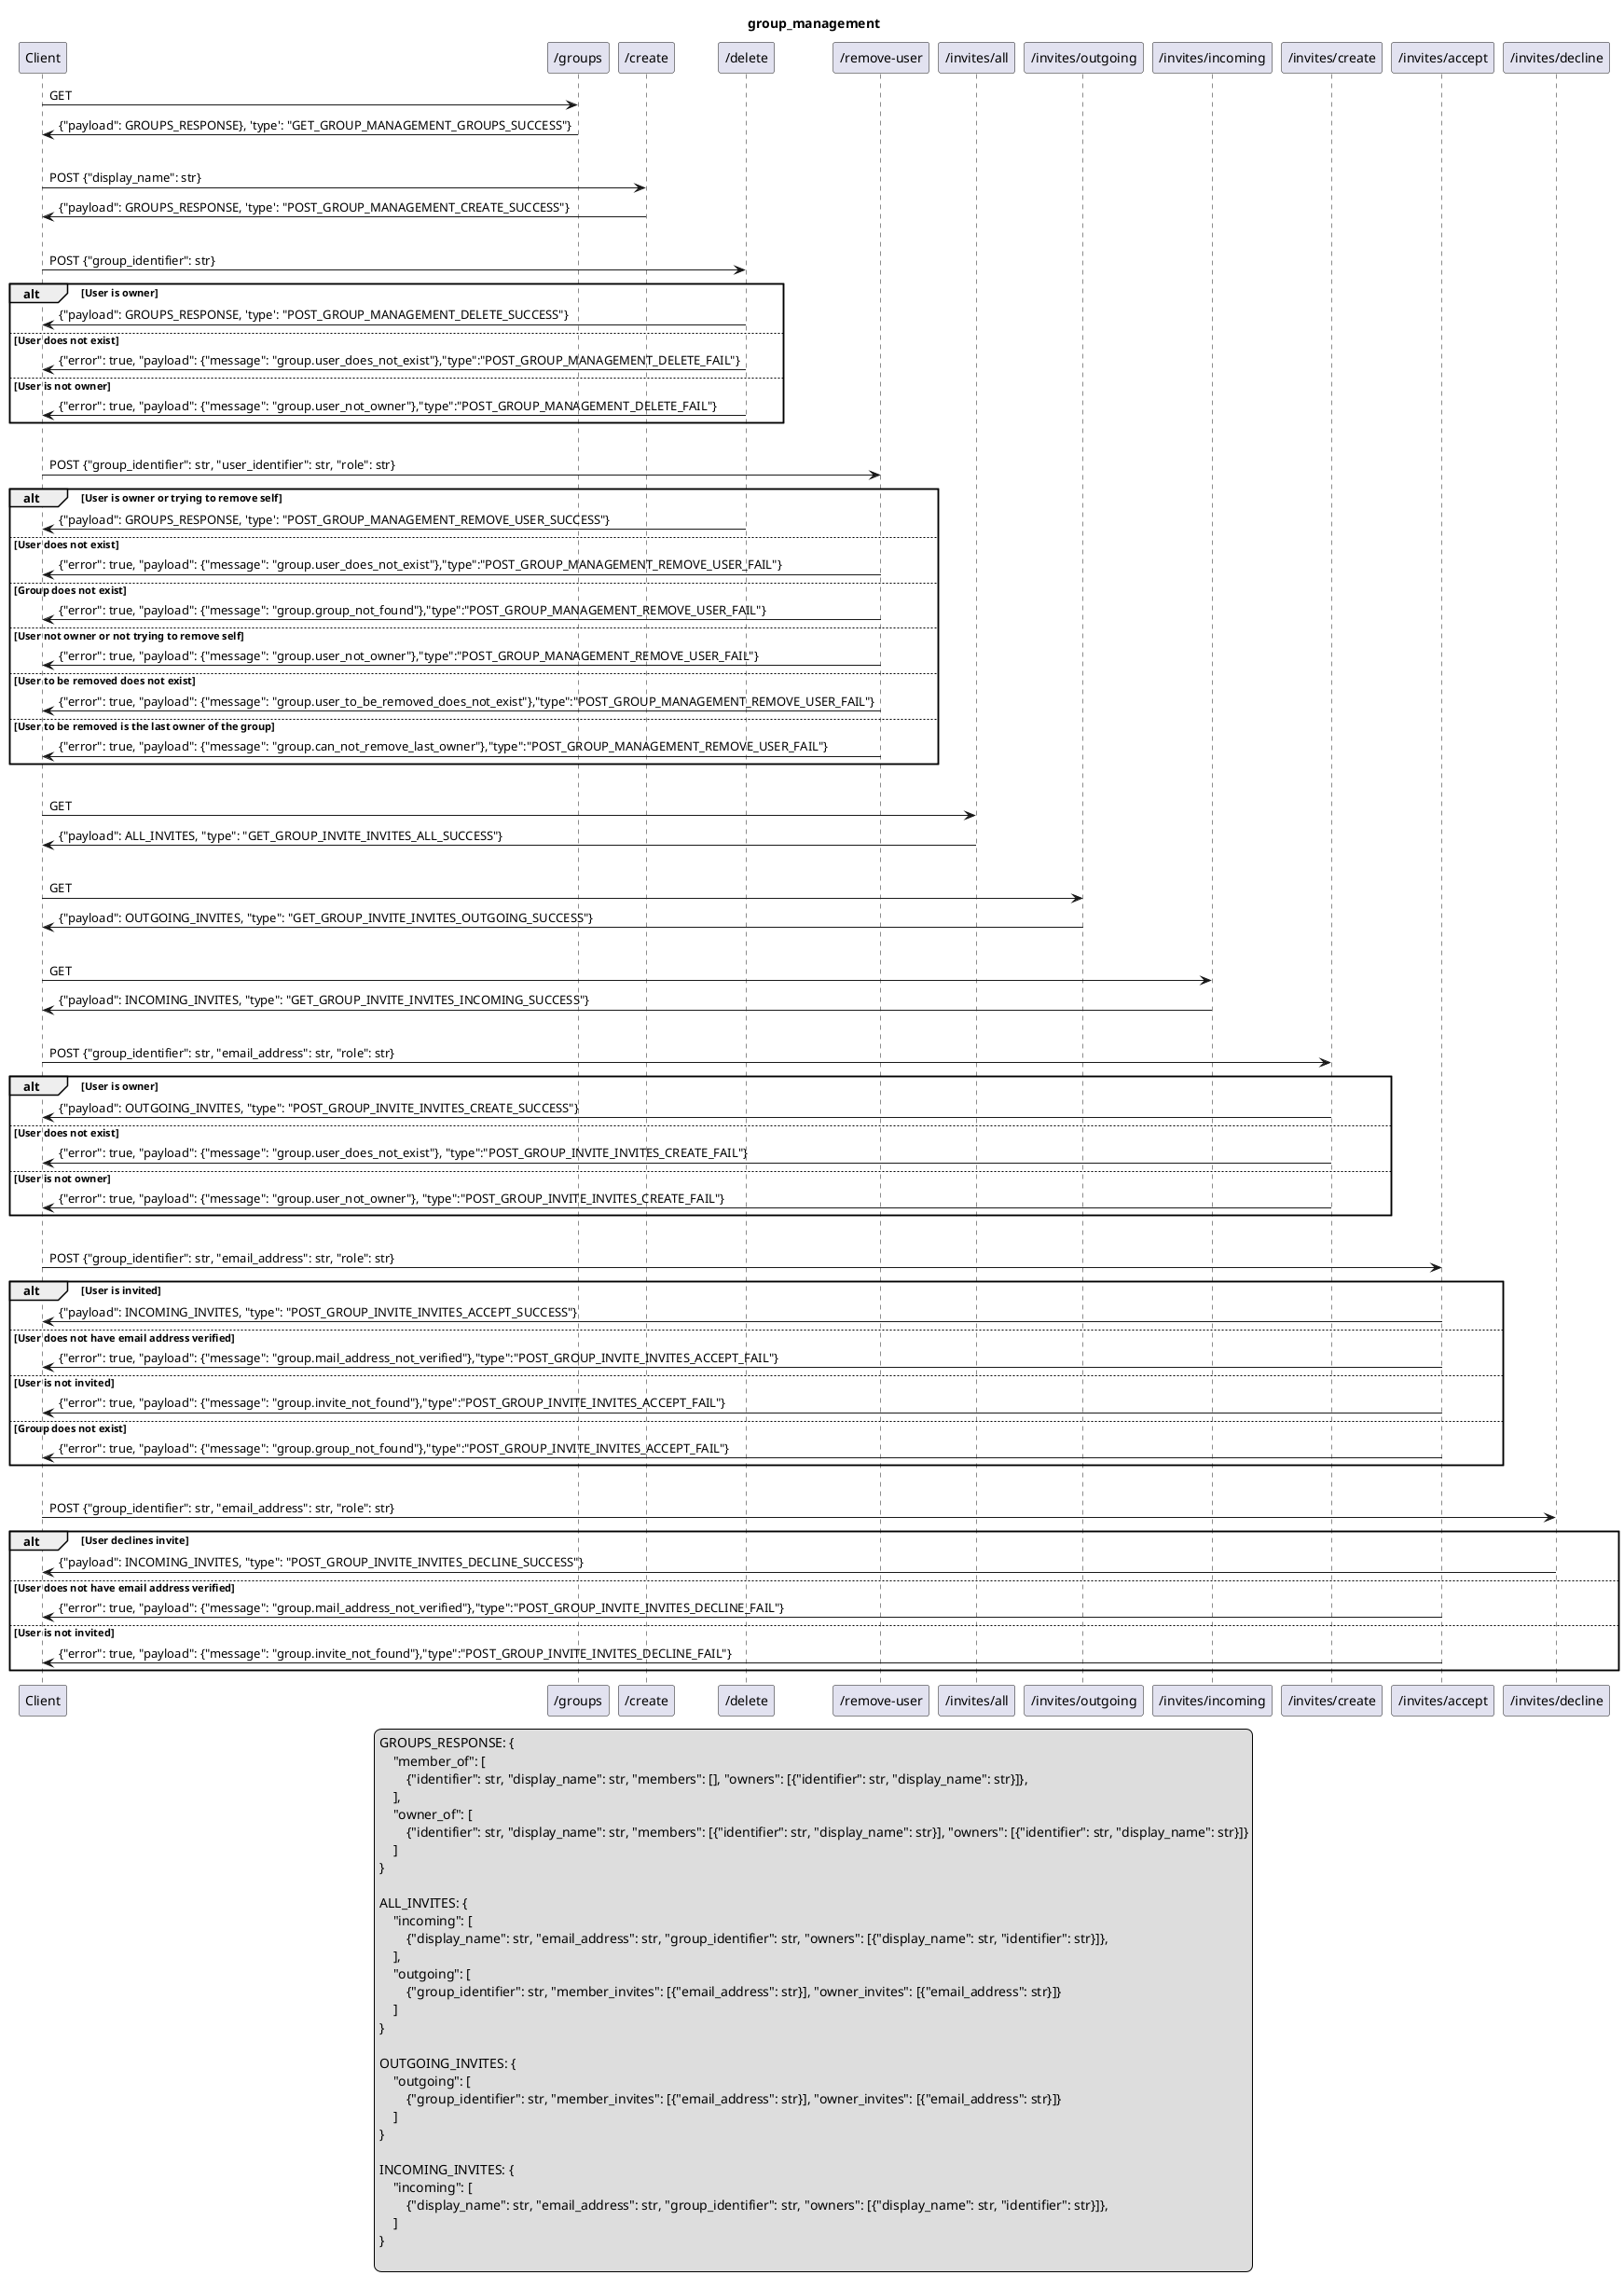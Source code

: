 @startuml

title group_management

legend
    GROUPS_RESPONSE: {
        "member_of": [
            {"identifier": str, "display_name": str, "members": [], "owners": [{"identifier": str, "display_name": str}]},
        ],
        "owner_of": [
            {"identifier": str, "display_name": str, "members": [{"identifier": str, "display_name": str}], "owners": [{"identifier": str, "display_name": str}]}
        ]
    }

    ALL_INVITES: {
        "incoming": [
            {"display_name": str, "email_address": str, "group_identifier": str, "owners": [{"display_name": str, "identifier": str}]},
        ],
        "outgoing": [
            {"group_identifier": str, "member_invites": [{"email_address": str}], "owner_invites": [{"email_address": str}]}
        ]
    }

    OUTGOING_INVITES: {
        "outgoing": [
            {"group_identifier": str, "member_invites": [{"email_address": str}], "owner_invites": [{"email_address": str}]}
        ]
    }

    INCOMING_INVITES: {
        "incoming": [
            {"display_name": str, "email_address": str, "group_identifier": str, "owners": [{"display_name": str, "identifier": str}]},
        ]
    }

end legend

Client->"/groups": GET
"/groups"->Client: {"payload": GROUPS_RESPONSE}, 'type': "GET_GROUP_MANAGEMENT_GROUPS_SUCCESS"}
|||
Client->"/create": POST {"display_name": str}
"/create"->Client: {"payload": GROUPS_RESPONSE, 'type': "POST_GROUP_MANAGEMENT_CREATE_SUCCESS"}
|||
Client->"/delete": POST {"group_identifier": str}
alt User is owner
    "/delete"->Client: {"payload": GROUPS_RESPONSE, 'type': "POST_GROUP_MANAGEMENT_DELETE_SUCCESS"}
else User does not exist
    "/delete"->Client: {"error": true, "payload": {"message": "group.user_does_not_exist"},"type":"POST_GROUP_MANAGEMENT_DELETE_FAIL"}
else User is not owner
    "/delete"->Client: {"error": true, "payload": {"message": "group.user_not_owner"},"type":"POST_GROUP_MANAGEMENT_DELETE_FAIL"}
end
|||
Client->"/remove-user": POST {"group_identifier": str, "user_identifier": str, "role": str}
alt User is owner or trying to remove self
    "/delete"->Client: {"payload": GROUPS_RESPONSE, 'type': "POST_GROUP_MANAGEMENT_REMOVE_USER_SUCCESS"}
else User does not exist
    "/remove-user"->Client: {"error": true, "payload": {"message": "group.user_does_not_exist"},"type":"POST_GROUP_MANAGEMENT_REMOVE_USER_FAIL"}
else Group does not exist
    "/remove-user"->Client: {"error": true, "payload": {"message": "group.group_not_found"},"type":"POST_GROUP_MANAGEMENT_REMOVE_USER_FAIL"}
else User not owner or not trying to remove self
    "/remove-user"->Client: {"error": true, "payload": {"message": "group.user_not_owner"},"type":"POST_GROUP_MANAGEMENT_REMOVE_USER_FAIL"}
else User to be removed does not exist
    "/remove-user"->Client: {"error": true, "payload": {"message": "group.user_to_be_removed_does_not_exist"},"type":"POST_GROUP_MANAGEMENT_REMOVE_USER_FAIL"}
else User to be removed is the last owner of the group
    "/remove-user"->Client: {"error": true, "payload": {"message": "group.can_not_remove_last_owner"},"type":"POST_GROUP_MANAGEMENT_REMOVE_USER_FAIL"}
end
|||
Client->"/invites/all": GET
"/invites/all"->Client: {"payload": ALL_INVITES, "type": "GET_GROUP_INVITE_INVITES_ALL_SUCCESS"}
|||
Client->"/invites/outgoing": GET
"/invites/outgoing"->Client: {"payload": OUTGOING_INVITES, "type": "GET_GROUP_INVITE_INVITES_OUTGOING_SUCCESS"}
|||
Client->"/invites/incoming": GET
"/invites/incoming"->Client: {"payload": INCOMING_INVITES, "type": "GET_GROUP_INVITE_INVITES_INCOMING_SUCCESS"}
|||
Client->"/invites/create": POST {"group_identifier": str, "email_address": str, "role": str}
alt User is owner
    "/invites/create"->Client: {"payload": OUTGOING_INVITES, "type": "POST_GROUP_INVITE_INVITES_CREATE_SUCCESS"}
else User does not exist
    "/invites/create"->Client: {"error": true, "payload": {"message": "group.user_does_not_exist"}, "type":"POST_GROUP_INVITE_INVITES_CREATE_FAIL"}
else User is not owner
    "/invites/create"->Client: {"error": true, "payload": {"message": "group.user_not_owner"}, "type":"POST_GROUP_INVITE_INVITES_CREATE_FAIL"}
end
|||
Client->"/invites/accept": POST {"group_identifier": str, "email_address": str, "role": str}
alt User is invited
    "/invites/accept"->Client: {"payload": INCOMING_INVITES, "type": "POST_GROUP_INVITE_INVITES_ACCEPT_SUCCESS"}
else User does not have email address verified
    "/invites/accept"->Client: {"error": true, "payload": {"message": "group.mail_address_not_verified"},"type":"POST_GROUP_INVITE_INVITES_ACCEPT_FAIL"}
else User is not invited
    "/invites/accept"->Client: {"error": true, "payload": {"message": "group.invite_not_found"},"type":"POST_GROUP_INVITE_INVITES_ACCEPT_FAIL"}
else Group does not exist
    "/invites/accept"->Client: {"error": true, "payload": {"message": "group.group_not_found"},"type":"POST_GROUP_INVITE_INVITES_ACCEPT_FAIL"}
end
|||
Client->"/invites/decline": POST {"group_identifier": str, "email_address": str, "role": str}
alt User declines invite
    "/invites/decline"->Client: {"payload": INCOMING_INVITES, "type": "POST_GROUP_INVITE_INVITES_DECLINE_SUCCESS"}
else User does not have email address verified
    "/invites/accept"->Client: {"error": true, "payload": {"message": "group.mail_address_not_verified"},"type":"POST_GROUP_INVITE_INVITES_DECLINE_FAIL"}
else User is not invited
    "/invites/accept"->Client: {"error": true, "payload": {"message": "group.invite_not_found"},"type":"POST_GROUP_INVITE_INVITES_DECLINE_FAIL"}
end
@enduml
